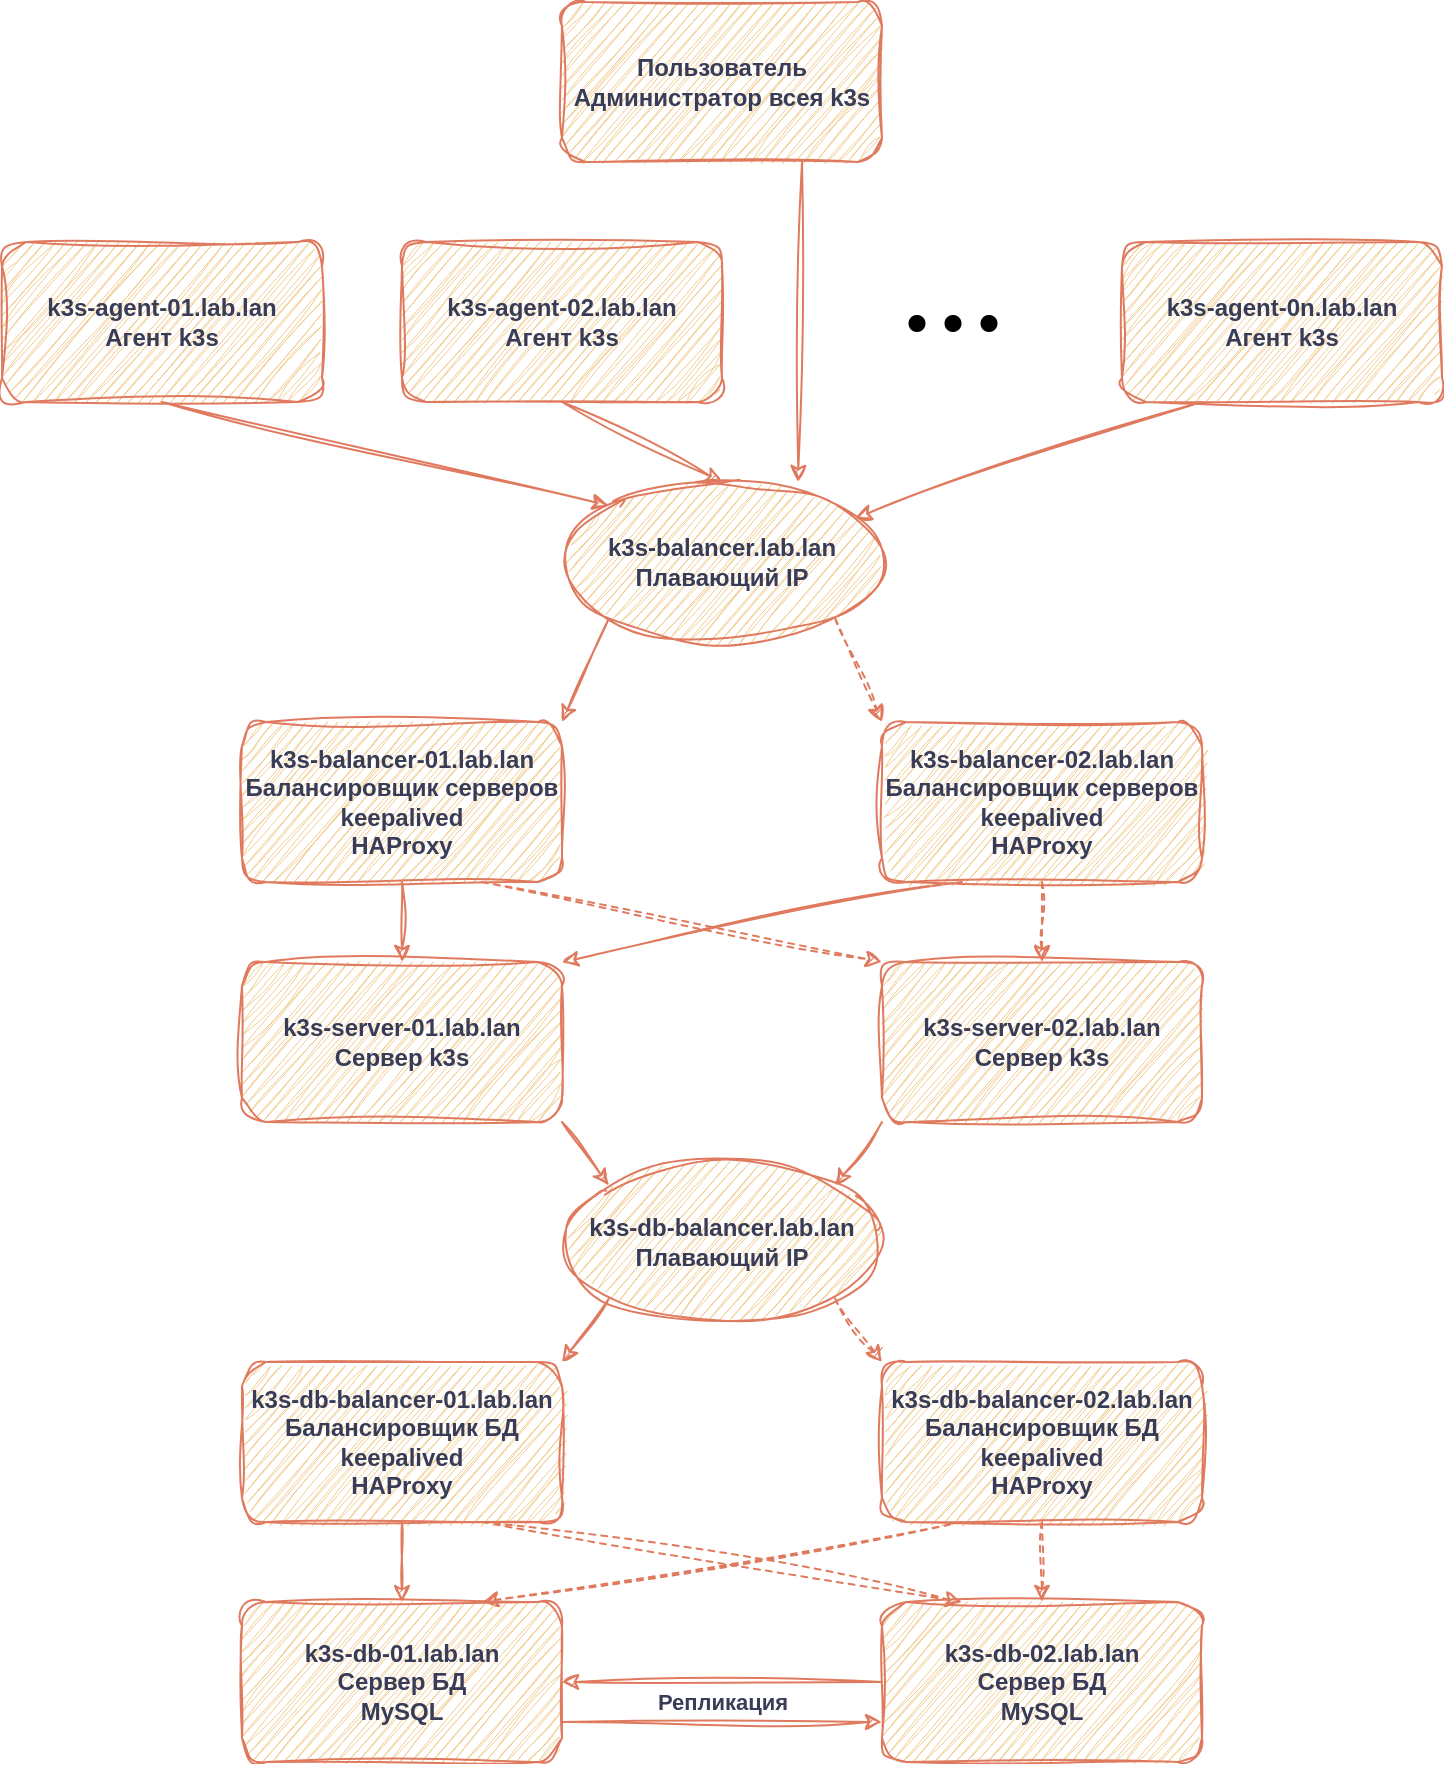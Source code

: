 <mxfile version="21.3.7" type="device">
  <diagram name="Страница 1" id="Q8xg8L7mK1qZ_bQ29t9b">
    <mxGraphModel dx="1313" dy="1873" grid="1" gridSize="10" guides="1" tooltips="1" connect="1" arrows="1" fold="1" page="1" pageScale="1" pageWidth="827" pageHeight="1169" math="0" shadow="0">
      <root>
        <mxCell id="0" />
        <mxCell id="1" parent="0" />
        <mxCell id="-PJUXYWoCrfdYMZwAgKB-7" style="orthogonalLoop=1;jettySize=auto;html=1;exitX=1;exitY=1;exitDx=0;exitDy=0;entryX=0;entryY=0;entryDx=0;entryDy=0;endArrow=classic;endFill=1;labelBackgroundColor=none;strokeColor=#E07A5F;fontColor=default;rounded=1;fontStyle=1;sketch=1;curveFitting=1;jiggle=2;" edge="1" parent="1" source="-PJUXYWoCrfdYMZwAgKB-1" target="-PJUXYWoCrfdYMZwAgKB-6">
          <mxGeometry relative="1" as="geometry" />
        </mxCell>
        <mxCell id="-PJUXYWoCrfdYMZwAgKB-1" value="k3s-server-01.lab.lan&lt;div&gt;Сервер k3s&lt;/div&gt;" style="rounded=1;whiteSpace=wrap;html=1;labelBackgroundColor=none;fillColor=#F2CC8F;strokeColor=#E07A5F;fontColor=#393C56;fontStyle=1;sketch=1;curveFitting=1;jiggle=2;" vertex="1" parent="1">
          <mxGeometry x="200" y="320" width="160" height="80" as="geometry" />
        </mxCell>
        <mxCell id="-PJUXYWoCrfdYMZwAgKB-8" style="orthogonalLoop=1;jettySize=auto;html=1;exitX=0;exitY=1;exitDx=0;exitDy=0;entryX=1;entryY=0;entryDx=0;entryDy=0;endArrow=classic;endFill=1;labelBackgroundColor=none;strokeColor=#E07A5F;fontColor=default;rounded=1;fontStyle=1;sketch=1;curveFitting=1;jiggle=2;" edge="1" parent="1" source="-PJUXYWoCrfdYMZwAgKB-2" target="-PJUXYWoCrfdYMZwAgKB-6">
          <mxGeometry relative="1" as="geometry" />
        </mxCell>
        <mxCell id="-PJUXYWoCrfdYMZwAgKB-2" value="&lt;div&gt;k3s-server-02.lab.lan&lt;/div&gt;&lt;div&gt;Сервер k3s&lt;/div&gt;" style="rounded=1;whiteSpace=wrap;html=1;labelBackgroundColor=none;fillColor=#F2CC8F;strokeColor=#E07A5F;fontColor=#393C56;fontStyle=1;sketch=1;curveFitting=1;jiggle=2;" vertex="1" parent="1">
          <mxGeometry x="520" y="320" width="160" height="80" as="geometry" />
        </mxCell>
        <mxCell id="-PJUXYWoCrfdYMZwAgKB-19" style="rounded=1;orthogonalLoop=1;jettySize=auto;html=1;exitX=0.5;exitY=1;exitDx=0;exitDy=0;entryX=0.5;entryY=0;entryDx=0;entryDy=0;labelBackgroundColor=none;strokeColor=#E07A5F;fontColor=default;fontStyle=1;sketch=1;curveFitting=1;jiggle=2;" edge="1" parent="1" source="-PJUXYWoCrfdYMZwAgKB-4" target="-PJUXYWoCrfdYMZwAgKB-14">
          <mxGeometry relative="1" as="geometry" />
        </mxCell>
        <mxCell id="-PJUXYWoCrfdYMZwAgKB-20" style="orthogonalLoop=1;jettySize=auto;html=1;exitX=0.75;exitY=1;exitDx=0;exitDy=0;entryX=0.25;entryY=0;entryDx=0;entryDy=0;dashed=1;labelBackgroundColor=none;strokeColor=#E07A5F;fontColor=default;rounded=1;fontStyle=1;sketch=1;curveFitting=1;jiggle=2;" edge="1" parent="1" source="-PJUXYWoCrfdYMZwAgKB-4" target="-PJUXYWoCrfdYMZwAgKB-15">
          <mxGeometry relative="1" as="geometry" />
        </mxCell>
        <mxCell id="-PJUXYWoCrfdYMZwAgKB-4" value="&lt;div&gt;k3s-db-balancer-01.lab.lan&lt;/div&gt;&lt;div&gt;Балансировщик БД&lt;/div&gt;&lt;div&gt;keepalived&lt;/div&gt;&lt;div&gt;HAProxy&lt;br&gt;&lt;/div&gt;" style="rounded=1;whiteSpace=wrap;html=1;labelBackgroundColor=none;fillColor=#F2CC8F;strokeColor=#E07A5F;fontColor=#393C56;fontStyle=1;sketch=1;curveFitting=1;jiggle=2;" vertex="1" parent="1">
          <mxGeometry x="200" y="520" width="160" height="80" as="geometry" />
        </mxCell>
        <mxCell id="-PJUXYWoCrfdYMZwAgKB-21" style="orthogonalLoop=1;jettySize=auto;html=1;exitX=0.25;exitY=1;exitDx=0;exitDy=0;entryX=0.75;entryY=0;entryDx=0;entryDy=0;dashed=1;labelBackgroundColor=none;strokeColor=#E07A5F;fontColor=default;rounded=1;fontStyle=1;sketch=1;curveFitting=1;jiggle=2;" edge="1" parent="1" source="-PJUXYWoCrfdYMZwAgKB-5" target="-PJUXYWoCrfdYMZwAgKB-14">
          <mxGeometry relative="1" as="geometry" />
        </mxCell>
        <mxCell id="-PJUXYWoCrfdYMZwAgKB-22" style="rounded=1;orthogonalLoop=1;jettySize=auto;html=1;exitX=0.5;exitY=1;exitDx=0;exitDy=0;entryX=0.5;entryY=0;entryDx=0;entryDy=0;dashed=1;labelBackgroundColor=none;strokeColor=#E07A5F;fontColor=default;fontStyle=1;sketch=1;curveFitting=1;jiggle=2;" edge="1" parent="1" source="-PJUXYWoCrfdYMZwAgKB-5" target="-PJUXYWoCrfdYMZwAgKB-15">
          <mxGeometry relative="1" as="geometry" />
        </mxCell>
        <mxCell id="-PJUXYWoCrfdYMZwAgKB-5" value="&lt;div&gt;k3s-db-balancer-02.lab.lan&lt;/div&gt;&lt;div&gt;Балансировщик БД&lt;/div&gt;&lt;div&gt;keepalived&lt;/div&gt;&lt;div&gt;HAProxy&lt;br&gt;&lt;/div&gt;" style="rounded=1;whiteSpace=wrap;html=1;labelBackgroundColor=none;fillColor=#F2CC8F;strokeColor=#E07A5F;fontColor=#393C56;fontStyle=1;sketch=1;curveFitting=1;jiggle=2;" vertex="1" parent="1">
          <mxGeometry x="520" y="520" width="160" height="80" as="geometry" />
        </mxCell>
        <mxCell id="-PJUXYWoCrfdYMZwAgKB-12" style="orthogonalLoop=1;jettySize=auto;html=1;exitX=0;exitY=1;exitDx=0;exitDy=0;entryX=1;entryY=0;entryDx=0;entryDy=0;labelBackgroundColor=none;strokeColor=#E07A5F;fontColor=default;rounded=1;fontStyle=1;sketch=1;curveFitting=1;jiggle=2;" edge="1" parent="1" source="-PJUXYWoCrfdYMZwAgKB-6" target="-PJUXYWoCrfdYMZwAgKB-4">
          <mxGeometry relative="1" as="geometry" />
        </mxCell>
        <mxCell id="-PJUXYWoCrfdYMZwAgKB-13" style="orthogonalLoop=1;jettySize=auto;html=1;exitX=1;exitY=1;exitDx=0;exitDy=0;entryX=0;entryY=0;entryDx=0;entryDy=0;dashed=1;endArrow=classic;endFill=1;labelBackgroundColor=none;strokeColor=#E07A5F;fontColor=default;rounded=1;fontStyle=1;sketch=1;curveFitting=1;jiggle=2;" edge="1" parent="1" source="-PJUXYWoCrfdYMZwAgKB-6" target="-PJUXYWoCrfdYMZwAgKB-5">
          <mxGeometry relative="1" as="geometry" />
        </mxCell>
        <mxCell id="-PJUXYWoCrfdYMZwAgKB-6" value="&lt;div&gt;k3s-db-balancer.lab.lan&lt;/div&gt;&lt;div&gt;Плавающий IP&lt;br&gt;&lt;/div&gt;" style="ellipse;whiteSpace=wrap;html=1;labelBackgroundColor=none;fillColor=#F2CC8F;strokeColor=#E07A5F;fontColor=#393C56;rounded=1;fontStyle=1;sketch=1;curveFitting=1;jiggle=2;" vertex="1" parent="1">
          <mxGeometry x="360" y="420" width="160" height="80" as="geometry" />
        </mxCell>
        <mxCell id="-PJUXYWoCrfdYMZwAgKB-18" style="rounded=1;orthogonalLoop=1;jettySize=auto;html=1;exitX=1;exitY=0.75;exitDx=0;exitDy=0;entryX=0;entryY=0.75;entryDx=0;entryDy=0;labelBackgroundColor=none;strokeColor=#E07A5F;fontColor=default;fontStyle=1;sketch=1;curveFitting=1;jiggle=2;" edge="1" parent="1" source="-PJUXYWoCrfdYMZwAgKB-14" target="-PJUXYWoCrfdYMZwAgKB-15">
          <mxGeometry relative="1" as="geometry" />
        </mxCell>
        <mxCell id="-PJUXYWoCrfdYMZwAgKB-23" value="Репликация" style="edgeLabel;html=1;align=center;verticalAlign=middle;resizable=0;points=[];labelBackgroundColor=none;fontColor=#393C56;rounded=1;fontStyle=1;sketch=1;curveFitting=1;jiggle=2;" vertex="1" connectable="0" parent="-PJUXYWoCrfdYMZwAgKB-18">
          <mxGeometry x="-0.275" y="2" relative="1" as="geometry">
            <mxPoint x="22" y="-8" as="offset" />
          </mxGeometry>
        </mxCell>
        <mxCell id="-PJUXYWoCrfdYMZwAgKB-14" value="&lt;div&gt;k3s-db-01.lab.lan&lt;/div&gt;&lt;div&gt;Сервер БД&lt;/div&gt;&lt;div&gt;MySQL&lt;br&gt;&lt;/div&gt;" style="rounded=1;whiteSpace=wrap;html=1;labelBackgroundColor=none;fillColor=#F2CC8F;strokeColor=#E07A5F;fontColor=#393C56;fontStyle=1;sketch=1;curveFitting=1;jiggle=2;" vertex="1" parent="1">
          <mxGeometry x="200" y="640" width="160" height="80" as="geometry" />
        </mxCell>
        <mxCell id="-PJUXYWoCrfdYMZwAgKB-24" style="rounded=1;orthogonalLoop=1;jettySize=auto;html=1;exitX=0;exitY=0.5;exitDx=0;exitDy=0;entryX=1;entryY=0.5;entryDx=0;entryDy=0;labelBackgroundColor=none;strokeColor=#E07A5F;fontColor=default;fontStyle=1;sketch=1;curveFitting=1;jiggle=2;" edge="1" parent="1" source="-PJUXYWoCrfdYMZwAgKB-15" target="-PJUXYWoCrfdYMZwAgKB-14">
          <mxGeometry relative="1" as="geometry" />
        </mxCell>
        <mxCell id="-PJUXYWoCrfdYMZwAgKB-15" value="&lt;div&gt;k3s-db-02.lab.lan&lt;/div&gt;&lt;div&gt;Сервер БД&lt;/div&gt;&lt;div&gt;MySQL&lt;br&gt;&lt;/div&gt;" style="rounded=1;whiteSpace=wrap;html=1;labelBackgroundColor=none;fillColor=#F2CC8F;strokeColor=#E07A5F;fontColor=#393C56;fontStyle=1;sketch=1;curveFitting=1;jiggle=2;" vertex="1" parent="1">
          <mxGeometry x="520" y="640" width="160" height="80" as="geometry" />
        </mxCell>
        <mxCell id="-PJUXYWoCrfdYMZwAgKB-32" style="edgeStyle=none;shape=connector;rounded=1;orthogonalLoop=1;jettySize=auto;html=1;exitX=0.5;exitY=1;exitDx=0;exitDy=0;entryX=0.5;entryY=0;entryDx=0;entryDy=0;labelBackgroundColor=none;strokeColor=#E07A5F;fontFamily=Helvetica;fontSize=11;fontColor=default;endArrow=classic;fontStyle=1;sketch=1;curveFitting=1;jiggle=2;" edge="1" parent="1" source="-PJUXYWoCrfdYMZwAgKB-25" target="-PJUXYWoCrfdYMZwAgKB-1">
          <mxGeometry relative="1" as="geometry" />
        </mxCell>
        <mxCell id="-PJUXYWoCrfdYMZwAgKB-33" style="edgeStyle=none;shape=connector;rounded=1;orthogonalLoop=1;jettySize=auto;html=1;exitX=0.75;exitY=1;exitDx=0;exitDy=0;entryX=0;entryY=0;entryDx=0;entryDy=0;labelBackgroundColor=none;strokeColor=#E07A5F;fontFamily=Helvetica;fontSize=11;fontColor=default;endArrow=classic;fontStyle=1;sketch=1;curveFitting=1;jiggle=2;dashed=1;" edge="1" parent="1" source="-PJUXYWoCrfdYMZwAgKB-25" target="-PJUXYWoCrfdYMZwAgKB-2">
          <mxGeometry relative="1" as="geometry" />
        </mxCell>
        <mxCell id="-PJUXYWoCrfdYMZwAgKB-25" value="&lt;div&gt;k3s-balancer-01.lab.lan&lt;/div&gt;&lt;div&gt;Балансировщик серверов&lt;/div&gt;&lt;div&gt;keepalived&lt;/div&gt;&lt;div&gt;HAProxy&lt;br&gt;&lt;/div&gt;" style="rounded=1;whiteSpace=wrap;html=1;labelBackgroundColor=none;fillColor=#F2CC8F;strokeColor=#E07A5F;fontColor=#393C56;fontStyle=1;sketch=1;curveFitting=1;jiggle=2;" vertex="1" parent="1">
          <mxGeometry x="200" y="200" width="160" height="80" as="geometry" />
        </mxCell>
        <mxCell id="-PJUXYWoCrfdYMZwAgKB-34" style="edgeStyle=none;shape=connector;rounded=1;orthogonalLoop=1;jettySize=auto;html=1;exitX=0.25;exitY=1;exitDx=0;exitDy=0;entryX=1;entryY=0;entryDx=0;entryDy=0;labelBackgroundColor=none;strokeColor=#E07A5F;fontFamily=Helvetica;fontSize=11;fontColor=default;endArrow=classic;fontStyle=1;sketch=1;curveFitting=1;jiggle=2;" edge="1" parent="1" source="-PJUXYWoCrfdYMZwAgKB-26" target="-PJUXYWoCrfdYMZwAgKB-1">
          <mxGeometry relative="1" as="geometry" />
        </mxCell>
        <mxCell id="-PJUXYWoCrfdYMZwAgKB-35" style="edgeStyle=none;shape=connector;rounded=1;orthogonalLoop=1;jettySize=auto;html=1;exitX=0.5;exitY=1;exitDx=0;exitDy=0;entryX=0.5;entryY=0;entryDx=0;entryDy=0;labelBackgroundColor=none;strokeColor=#E07A5F;fontFamily=Helvetica;fontSize=11;fontColor=default;endArrow=classic;fontStyle=1;sketch=1;curveFitting=1;jiggle=2;dashed=1;" edge="1" parent="1" source="-PJUXYWoCrfdYMZwAgKB-26" target="-PJUXYWoCrfdYMZwAgKB-2">
          <mxGeometry relative="1" as="geometry" />
        </mxCell>
        <mxCell id="-PJUXYWoCrfdYMZwAgKB-26" value="&lt;div&gt;k3s-balancer-02.lab.lan&lt;/div&gt;&lt;div&gt;Балансировщик серверов&lt;/div&gt;&lt;div&gt;keepalived&lt;/div&gt;&lt;div&gt;HAProxy&lt;br&gt;&lt;/div&gt;" style="rounded=1;whiteSpace=wrap;html=1;labelBackgroundColor=none;fillColor=#F2CC8F;strokeColor=#E07A5F;fontColor=#393C56;fontStyle=1;sketch=1;curveFitting=1;jiggle=2;" vertex="1" parent="1">
          <mxGeometry x="520" y="200" width="160" height="80" as="geometry" />
        </mxCell>
        <mxCell id="-PJUXYWoCrfdYMZwAgKB-36" style="edgeStyle=none;shape=connector;rounded=1;orthogonalLoop=1;jettySize=auto;html=1;exitX=0;exitY=1;exitDx=0;exitDy=0;entryX=1;entryY=0;entryDx=0;entryDy=0;labelBackgroundColor=none;strokeColor=#E07A5F;fontFamily=Helvetica;fontSize=11;fontColor=default;endArrow=classic;fontStyle=1;sketch=1;curveFitting=1;jiggle=2;" edge="1" parent="1" source="-PJUXYWoCrfdYMZwAgKB-27" target="-PJUXYWoCrfdYMZwAgKB-25">
          <mxGeometry relative="1" as="geometry" />
        </mxCell>
        <mxCell id="-PJUXYWoCrfdYMZwAgKB-37" style="edgeStyle=none;shape=connector;rounded=1;orthogonalLoop=1;jettySize=auto;html=1;exitX=1;exitY=1;exitDx=0;exitDy=0;entryX=0;entryY=0;entryDx=0;entryDy=0;labelBackgroundColor=none;strokeColor=#E07A5F;fontFamily=Helvetica;fontSize=11;fontColor=default;endArrow=classic;dashed=1;fontStyle=1;sketch=1;curveFitting=1;jiggle=2;" edge="1" parent="1" source="-PJUXYWoCrfdYMZwAgKB-27" target="-PJUXYWoCrfdYMZwAgKB-26">
          <mxGeometry relative="1" as="geometry" />
        </mxCell>
        <mxCell id="-PJUXYWoCrfdYMZwAgKB-27" value="&lt;div&gt;k3s-balancer.lab.lan&lt;/div&gt;&lt;div&gt;Плавающий IP&lt;br&gt;&lt;/div&gt;" style="ellipse;whiteSpace=wrap;html=1;labelBackgroundColor=none;fillColor=#F2CC8F;strokeColor=#E07A5F;fontColor=#393C56;rounded=1;fontStyle=1;sketch=1;curveFitting=1;jiggle=2;" vertex="1" parent="1">
          <mxGeometry x="360" y="80" width="160" height="80" as="geometry" />
        </mxCell>
        <mxCell id="-PJUXYWoCrfdYMZwAgKB-45" style="edgeStyle=none;shape=connector;rounded=1;sketch=1;jiggle=2;curveFitting=1;orthogonalLoop=1;jettySize=auto;html=1;exitX=0.5;exitY=1;exitDx=0;exitDy=0;entryX=0;entryY=0;entryDx=0;entryDy=0;labelBackgroundColor=none;strokeColor=#E07A5F;fontFamily=Helvetica;fontSize=11;fontColor=default;endArrow=classic;" edge="1" parent="1" source="-PJUXYWoCrfdYMZwAgKB-38" target="-PJUXYWoCrfdYMZwAgKB-27">
          <mxGeometry relative="1" as="geometry" />
        </mxCell>
        <mxCell id="-PJUXYWoCrfdYMZwAgKB-38" value="&lt;div&gt;k3s-agent-01.lab.lan&lt;/div&gt;Агент k3s" style="rounded=1;whiteSpace=wrap;html=1;labelBackgroundColor=none;fillColor=#F2CC8F;strokeColor=#E07A5F;fontColor=#393C56;fontStyle=1;sketch=1;curveFitting=1;jiggle=2;" vertex="1" parent="1">
          <mxGeometry x="80" y="-40" width="160" height="80" as="geometry" />
        </mxCell>
        <mxCell id="-PJUXYWoCrfdYMZwAgKB-44" style="edgeStyle=none;shape=connector;rounded=1;sketch=1;jiggle=2;curveFitting=1;orthogonalLoop=1;jettySize=auto;html=1;exitX=0.5;exitY=1;exitDx=0;exitDy=0;entryX=0.5;entryY=0;entryDx=0;entryDy=0;labelBackgroundColor=none;strokeColor=#E07A5F;fontFamily=Helvetica;fontSize=11;fontColor=default;endArrow=classic;" edge="1" parent="1" source="-PJUXYWoCrfdYMZwAgKB-39" target="-PJUXYWoCrfdYMZwAgKB-27">
          <mxGeometry relative="1" as="geometry" />
        </mxCell>
        <mxCell id="-PJUXYWoCrfdYMZwAgKB-39" value="&lt;div&gt;k3s-agent-02.lab.lan&lt;/div&gt;Агент k3s" style="rounded=1;whiteSpace=wrap;html=1;labelBackgroundColor=none;fillColor=#F2CC8F;strokeColor=#E07A5F;fontColor=#393C56;fontStyle=1;sketch=1;curveFitting=1;jiggle=2;" vertex="1" parent="1">
          <mxGeometry x="280" y="-40" width="160" height="80" as="geometry" />
        </mxCell>
        <mxCell id="-PJUXYWoCrfdYMZwAgKB-43" style="rounded=1;sketch=1;hachureGap=4;jiggle=2;curveFitting=1;orthogonalLoop=1;jettySize=auto;html=1;exitX=0.25;exitY=1;exitDx=0;exitDy=0;fontFamily=Helvetica;fontSource=https%3A%2F%2Ffonts.googleapis.com%2Fcss%3Ffamily%3DArchitects%2BDaughter;fontSize=11;labelBackgroundColor=none;strokeColor=#E07A5F;fontStyle=1;" edge="1" parent="1" source="-PJUXYWoCrfdYMZwAgKB-40" target="-PJUXYWoCrfdYMZwAgKB-27">
          <mxGeometry relative="1" as="geometry" />
        </mxCell>
        <mxCell id="-PJUXYWoCrfdYMZwAgKB-40" value="&lt;div&gt;k3s-agent-0n.lab.lan&lt;/div&gt;Агент k3s" style="rounded=1;whiteSpace=wrap;html=1;labelBackgroundColor=none;fillColor=#F2CC8F;strokeColor=#E07A5F;fontColor=#393C56;fontStyle=1;sketch=1;curveFitting=1;jiggle=2;" vertex="1" parent="1">
          <mxGeometry x="640" y="-40" width="160" height="80" as="geometry" />
        </mxCell>
        <mxCell id="-PJUXYWoCrfdYMZwAgKB-42" style="rounded=1;sketch=1;hachureGap=4;jiggle=2;curveFitting=1;orthogonalLoop=1;jettySize=auto;html=1;exitX=0.75;exitY=1;exitDx=0;exitDy=0;entryX=0.738;entryY=0;entryDx=0;entryDy=0;entryPerimeter=0;fontFamily=Helvetica;fontSource=https%3A%2F%2Ffonts.googleapis.com%2Fcss%3Ffamily%3DArchitects%2BDaughter;fontSize=11;labelBackgroundColor=none;strokeColor=#E07A5F;fontStyle=1;" edge="1" parent="1" source="-PJUXYWoCrfdYMZwAgKB-41" target="-PJUXYWoCrfdYMZwAgKB-27">
          <mxGeometry relative="1" as="geometry" />
        </mxCell>
        <mxCell id="-PJUXYWoCrfdYMZwAgKB-41" value="&lt;div&gt;Пользователь&lt;/div&gt;&lt;div&gt;Администратор всея k3s&lt;/div&gt;" style="rounded=1;whiteSpace=wrap;html=1;labelBackgroundColor=none;fillColor=#F2CC8F;strokeColor=#E07A5F;fontColor=#393C56;fontStyle=1;sketch=1;curveFitting=1;jiggle=2;" vertex="1" parent="1">
          <mxGeometry x="360" y="-160" width="160" height="80" as="geometry" />
        </mxCell>
        <mxCell id="-PJUXYWoCrfdYMZwAgKB-47" value="&lt;font style=&quot;font-size: 72px;&quot;&gt;...&lt;/font&gt;" style="text;html=1;align=center;verticalAlign=middle;resizable=0;points=[];autosize=1;strokeColor=none;fillColor=none;fontSize=20;fontFamily=Architects Daughter;fontColor=default;" vertex="1" parent="1">
          <mxGeometry x="530" y="-70" width="50" height="100" as="geometry" />
        </mxCell>
      </root>
    </mxGraphModel>
  </diagram>
</mxfile>
